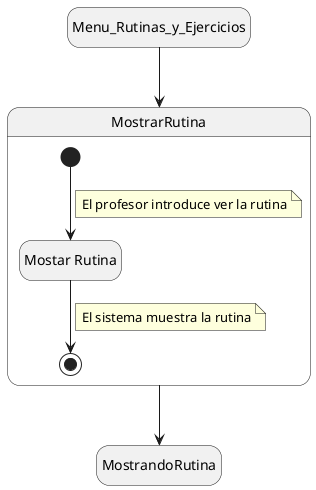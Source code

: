 @startuml MostrarRutina

hide empty description

state Menu_Rutinas_y_Ejercicios
state MostrandoRutina

state MostrarRutina {
  state VerRutina as "Mostar Rutina"
  [*] --> VerRutina
  note on link
    El profesor introduce ver la rutina
  end note
  VerRutina --> [*]
  note on link
    El sistema muestra la rutina
  end note
}

Menu_Rutinas_y_Ejercicios --> MostrarRutina
MostrarRutina --> MostrandoRutina
@enduml
